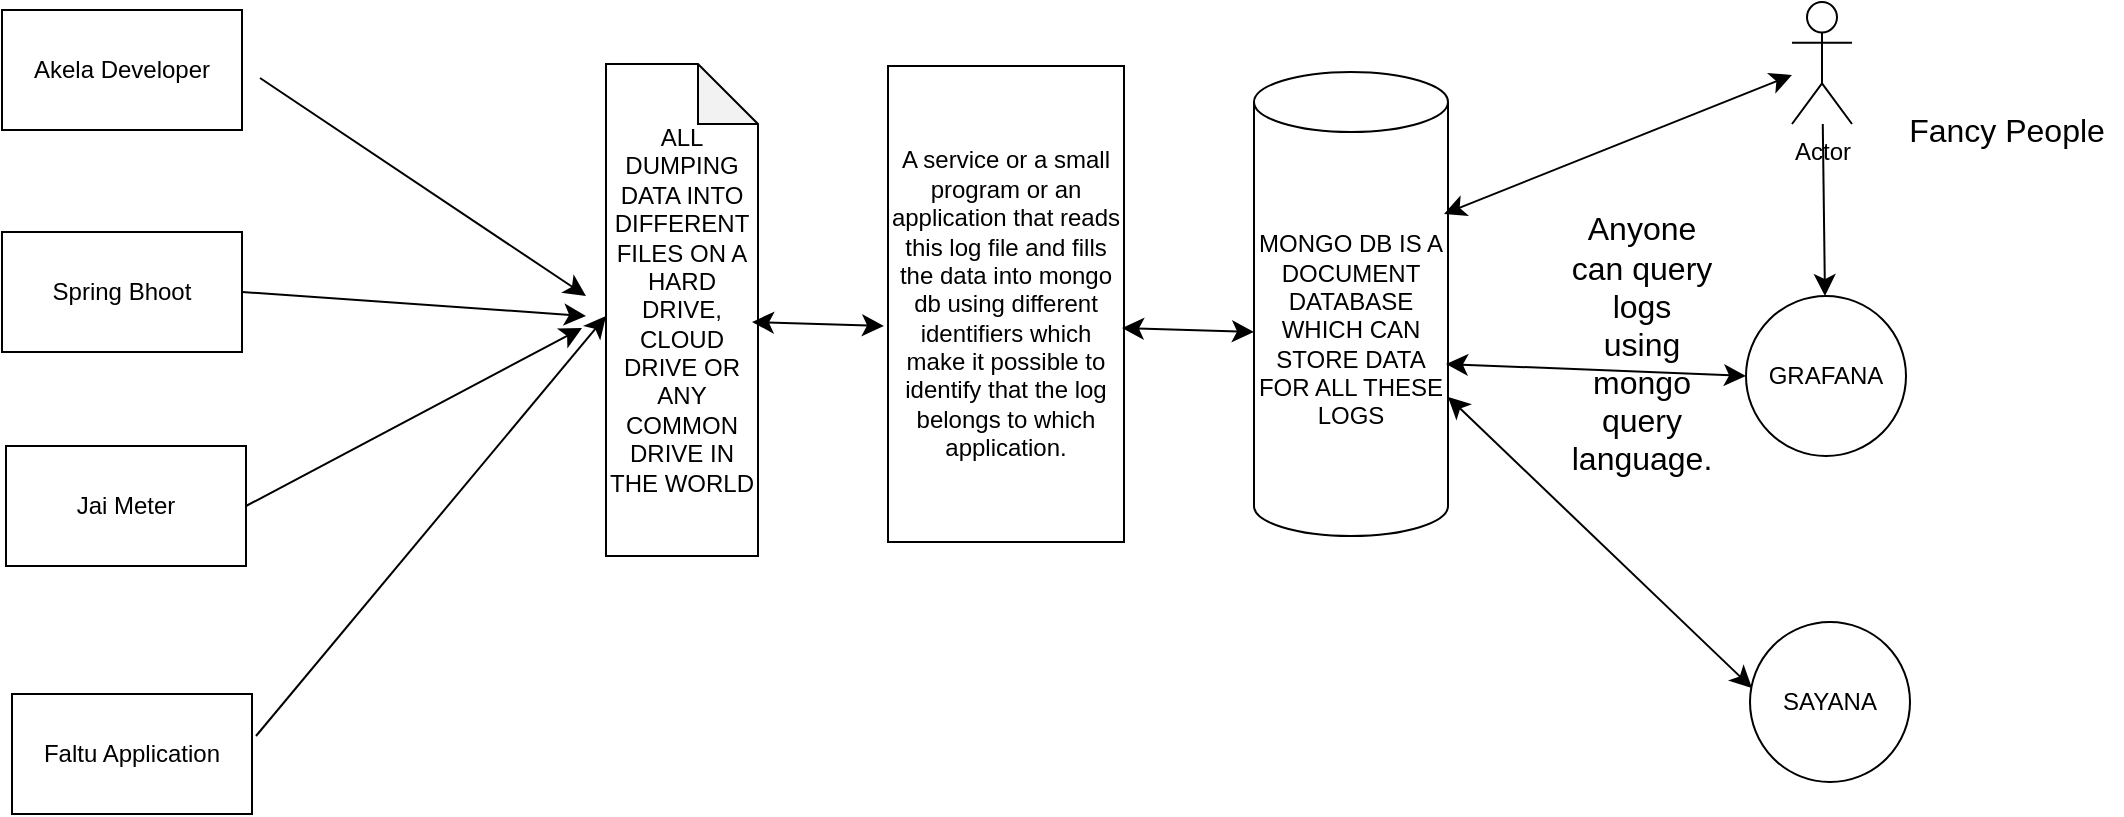 <mxfile version="24.2.5" type="github">
  <diagram name="Page-1" id="uv1Ds1zVz8xSHR1VwrCG">
    <mxGraphModel dx="1434" dy="836" grid="0" gridSize="10" guides="1" tooltips="1" connect="1" arrows="1" fold="1" page="0" pageScale="1" pageWidth="850" pageHeight="1100" math="0" shadow="0">
      <root>
        <mxCell id="0" />
        <mxCell id="1" parent="0" />
        <mxCell id="OSMBPguObw0gnJWRp-eb-1" value="Spring Bhoot" style="rounded=0;whiteSpace=wrap;html=1;" vertex="1" parent="1">
          <mxGeometry x="-177" y="92" width="120" height="60" as="geometry" />
        </mxCell>
        <mxCell id="OSMBPguObw0gnJWRp-eb-2" value="Jai Meter" style="rounded=0;whiteSpace=wrap;html=1;" vertex="1" parent="1">
          <mxGeometry x="-175" y="199" width="120" height="60" as="geometry" />
        </mxCell>
        <mxCell id="OSMBPguObw0gnJWRp-eb-3" value="Akela Developer" style="rounded=0;whiteSpace=wrap;html=1;" vertex="1" parent="1">
          <mxGeometry x="-177" y="-19" width="120" height="60" as="geometry" />
        </mxCell>
        <mxCell id="OSMBPguObw0gnJWRp-eb-4" value="Faltu Application" style="rounded=0;whiteSpace=wrap;html=1;" vertex="1" parent="1">
          <mxGeometry x="-172" y="323" width="120" height="60" as="geometry" />
        </mxCell>
        <mxCell id="OSMBPguObw0gnJWRp-eb-5" value="ALL DUMPING DATA INTO DIFFERENT FILES ON A HARD DRIVE, CLOUD DRIVE OR ANY COMMON DRIVE IN THE WORLD" style="shape=note;whiteSpace=wrap;html=1;backgroundOutline=1;darkOpacity=0.05;" vertex="1" parent="1">
          <mxGeometry x="125" y="8" width="76" height="246" as="geometry" />
        </mxCell>
        <mxCell id="OSMBPguObw0gnJWRp-eb-6" value="" style="endArrow=classic;html=1;rounded=0;fontSize=12;startSize=8;endSize=8;curved=1;" edge="1" parent="1">
          <mxGeometry width="50" height="50" relative="1" as="geometry">
            <mxPoint x="-48" y="15" as="sourcePoint" />
            <mxPoint x="115" y="124" as="targetPoint" />
          </mxGeometry>
        </mxCell>
        <mxCell id="OSMBPguObw0gnJWRp-eb-7" value="" style="endArrow=classic;html=1;rounded=0;fontSize=12;startSize=8;endSize=8;curved=1;" edge="1" parent="1">
          <mxGeometry width="50" height="50" relative="1" as="geometry">
            <mxPoint x="-50" y="344" as="sourcePoint" />
            <mxPoint x="125" y="134" as="targetPoint" />
          </mxGeometry>
        </mxCell>
        <mxCell id="OSMBPguObw0gnJWRp-eb-8" value="" style="endArrow=classic;html=1;rounded=0;fontSize=12;startSize=8;endSize=8;curved=1;exitX=1;exitY=0.5;exitDx=0;exitDy=0;" edge="1" parent="1" source="OSMBPguObw0gnJWRp-eb-2">
          <mxGeometry width="50" height="50" relative="1" as="geometry">
            <mxPoint x="-40" y="354" as="sourcePoint" />
            <mxPoint x="113" y="140" as="targetPoint" />
          </mxGeometry>
        </mxCell>
        <mxCell id="OSMBPguObw0gnJWRp-eb-9" value="" style="endArrow=classic;html=1;rounded=0;fontSize=12;startSize=8;endSize=8;curved=1;exitX=1;exitY=0.5;exitDx=0;exitDy=0;" edge="1" parent="1" source="OSMBPguObw0gnJWRp-eb-1">
          <mxGeometry width="50" height="50" relative="1" as="geometry">
            <mxPoint x="-45" y="239" as="sourcePoint" />
            <mxPoint x="115" y="134" as="targetPoint" />
          </mxGeometry>
        </mxCell>
        <mxCell id="OSMBPguObw0gnJWRp-eb-10" value="MONGO DB IS A DOCUMENT DATABASE WHICH CAN STORE DATA FOR ALL THESE LOGS " style="shape=cylinder3;whiteSpace=wrap;html=1;boundedLbl=1;backgroundOutline=1;size=15;" vertex="1" parent="1">
          <mxGeometry x="449" y="12" width="97" height="232" as="geometry" />
        </mxCell>
        <mxCell id="OSMBPguObw0gnJWRp-eb-11" value="A service or a small program or an application that reads this log file and fills the data into mongo db using different identifiers which make it possible to identify that the log belongs to which application." style="rounded=0;whiteSpace=wrap;html=1;" vertex="1" parent="1">
          <mxGeometry x="266" y="9" width="118" height="238" as="geometry" />
        </mxCell>
        <mxCell id="OSMBPguObw0gnJWRp-eb-12" value="" style="endArrow=classic;startArrow=classic;html=1;rounded=0;fontSize=12;startSize=8;endSize=8;curved=1;entryX=-0.017;entryY=0.546;entryDx=0;entryDy=0;entryPerimeter=0;" edge="1" parent="1" target="OSMBPguObw0gnJWRp-eb-11">
          <mxGeometry width="50" height="50" relative="1" as="geometry">
            <mxPoint x="198" y="137" as="sourcePoint" />
            <mxPoint x="263" y="144" as="targetPoint" />
          </mxGeometry>
        </mxCell>
        <mxCell id="OSMBPguObw0gnJWRp-eb-23" value="" style="edgeStyle=none;curved=1;rounded=0;orthogonalLoop=1;jettySize=auto;html=1;fontSize=12;startSize=8;endSize=8;" edge="1" parent="1" source="OSMBPguObw0gnJWRp-eb-15" target="OSMBPguObw0gnJWRp-eb-21">
          <mxGeometry relative="1" as="geometry" />
        </mxCell>
        <mxCell id="OSMBPguObw0gnJWRp-eb-15" value="Actor" style="shape=umlActor;verticalLabelPosition=bottom;verticalAlign=top;html=1;outlineConnect=0;" vertex="1" parent="1">
          <mxGeometry x="718" y="-23" width="30" height="61" as="geometry" />
        </mxCell>
        <mxCell id="OSMBPguObw0gnJWRp-eb-20" value="" style="endArrow=classic;startArrow=classic;html=1;rounded=0;fontSize=12;startSize=8;endSize=8;curved=1;entryX=-0.017;entryY=0.546;entryDx=0;entryDy=0;entryPerimeter=0;" edge="1" parent="1">
          <mxGeometry width="50" height="50" relative="1" as="geometry">
            <mxPoint x="383" y="140" as="sourcePoint" />
            <mxPoint x="449" y="142" as="targetPoint" />
          </mxGeometry>
        </mxCell>
        <mxCell id="OSMBPguObw0gnJWRp-eb-21" value="GRAFANA" style="ellipse;whiteSpace=wrap;html=1;aspect=fixed;" vertex="1" parent="1">
          <mxGeometry x="695" y="124" width="80" height="80" as="geometry" />
        </mxCell>
        <mxCell id="OSMBPguObw0gnJWRp-eb-22" value="SAYANA" style="ellipse;whiteSpace=wrap;html=1;aspect=fixed;" vertex="1" parent="1">
          <mxGeometry x="697" y="287" width="80" height="80" as="geometry" />
        </mxCell>
        <mxCell id="OSMBPguObw0gnJWRp-eb-24" value="Fancy People" style="text;html=1;align=center;verticalAlign=middle;resizable=0;points=[];autosize=1;strokeColor=none;fillColor=none;fontSize=16;" vertex="1" parent="1">
          <mxGeometry x="767" y="25" width="116" height="31" as="geometry" />
        </mxCell>
        <mxCell id="OSMBPguObw0gnJWRp-eb-25" value="" style="endArrow=classic;startArrow=classic;html=1;rounded=0;fontSize=12;startSize=8;endSize=8;curved=1;" edge="1" parent="1" source="OSMBPguObw0gnJWRp-eb-10">
          <mxGeometry width="50" height="50" relative="1" as="geometry">
            <mxPoint x="648" y="370" as="sourcePoint" />
            <mxPoint x="698" y="320" as="targetPoint" />
          </mxGeometry>
        </mxCell>
        <mxCell id="OSMBPguObw0gnJWRp-eb-26" value="" style="endArrow=classic;startArrow=classic;html=1;rounded=0;fontSize=12;startSize=8;endSize=8;curved=1;entryX=0;entryY=0.5;entryDx=0;entryDy=0;" edge="1" parent="1" target="OSMBPguObw0gnJWRp-eb-21">
          <mxGeometry width="50" height="50" relative="1" as="geometry">
            <mxPoint x="545" y="158" as="sourcePoint" />
            <mxPoint x="595" y="108" as="targetPoint" />
          </mxGeometry>
        </mxCell>
        <mxCell id="OSMBPguObw0gnJWRp-eb-27" value="" style="endArrow=classic;startArrow=classic;html=1;rounded=0;fontSize=12;startSize=8;endSize=8;curved=1;" edge="1" parent="1" target="OSMBPguObw0gnJWRp-eb-15">
          <mxGeometry width="50" height="50" relative="1" as="geometry">
            <mxPoint x="544" y="83" as="sourcePoint" />
            <mxPoint x="594" y="33" as="targetPoint" />
          </mxGeometry>
        </mxCell>
        <mxCell id="OSMBPguObw0gnJWRp-eb-28" value="Anyone can query logs using mongo query language." style="text;html=1;align=center;verticalAlign=middle;whiteSpace=wrap;rounded=0;fontSize=16;" vertex="1" parent="1">
          <mxGeometry x="607" y="67" width="72" height="161" as="geometry" />
        </mxCell>
      </root>
    </mxGraphModel>
  </diagram>
</mxfile>
